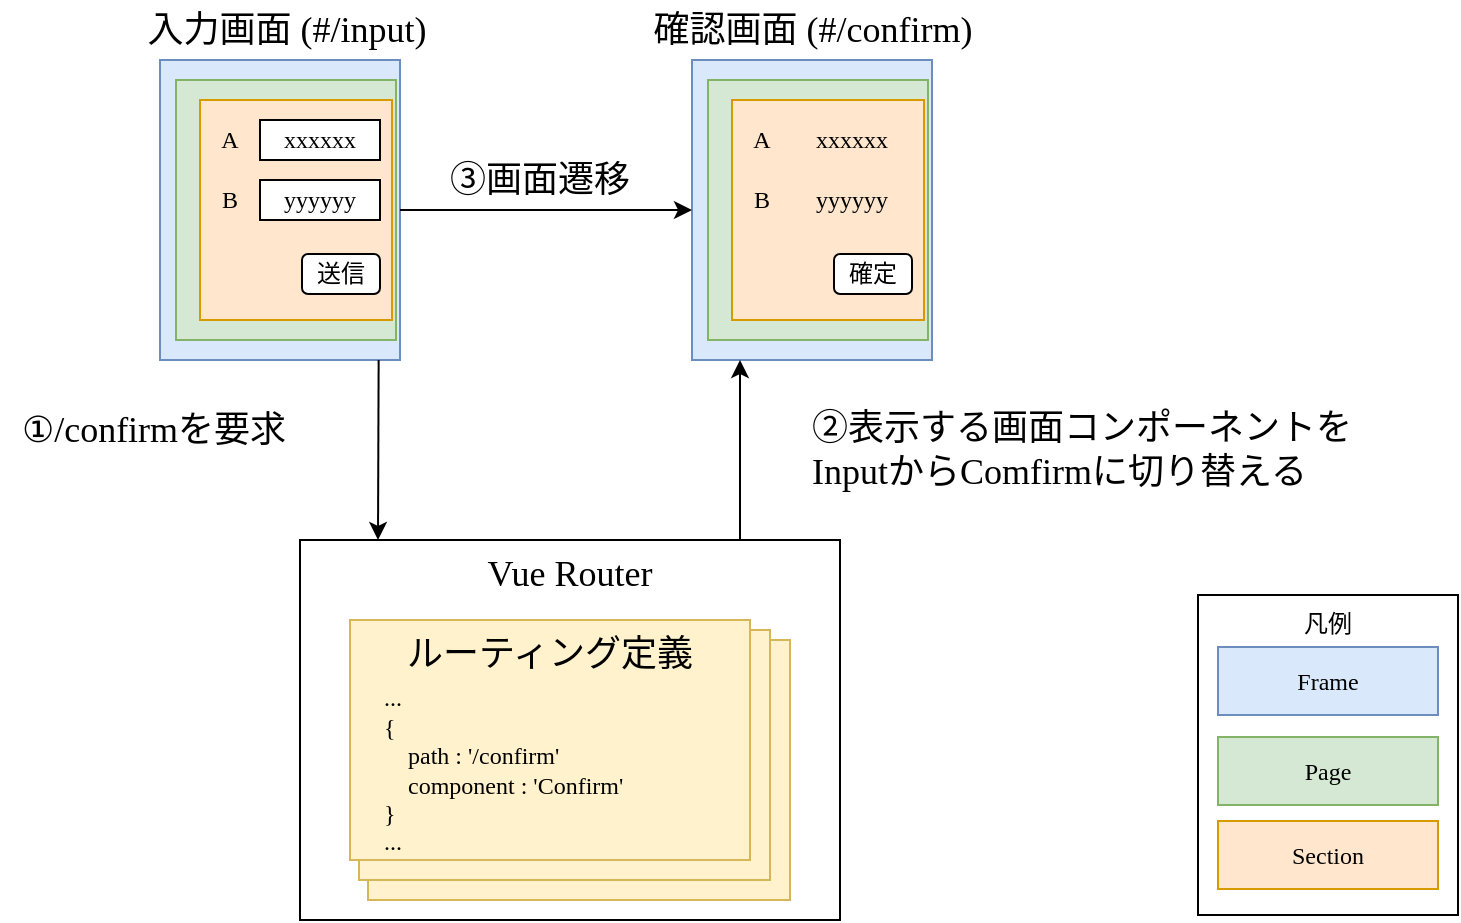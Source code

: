 <mxfile>
    <diagram id="odASkB5klh0c8-6Lc0ej" name="ページ1">
        <mxGraphModel dx="486" dy="429" grid="1" gridSize="10" guides="1" tooltips="1" connect="1" arrows="1" fold="1" page="1" pageScale="1" pageWidth="827" pageHeight="1169" math="0" shadow="0">
            <root>
                <mxCell id="0"/>
                <mxCell id="1" parent="0"/>
                <mxCell id="35" value="ルーティング定義" style="rounded=0;whiteSpace=wrap;html=1;fillColor=#fff2cc;align=center;verticalAlign=top;strokeColor=#d6b656;fontFamily=Noto Sans JP;fontSource=https%3A%2F%2Ffonts.googleapis.com%2Fcss%3Ffamily%3DNoto%2BSans%2BJP;" parent="1" vertex="1">
                    <mxGeometry x="205" y="330" width="211" height="130" as="geometry"/>
                </mxCell>
                <mxCell id="34" value="ルーティング定義" style="rounded=0;whiteSpace=wrap;html=1;fillColor=#fff2cc;align=center;verticalAlign=top;strokeColor=#d6b656;fontFamily=Noto Sans JP;fontSource=https%3A%2F%2Ffonts.googleapis.com%2Fcss%3Ffamily%3DNoto%2BSans%2BJP;" parent="1" vertex="1">
                    <mxGeometry x="200.5" y="325" width="205.5" height="125" as="geometry"/>
                </mxCell>
                <mxCell id="33" value="凡例" style="rounded=0;whiteSpace=wrap;html=1;verticalAlign=top;fontFamily=Noto Sans JP;fontSource=https%3A%2F%2Ffonts.googleapis.com%2Fcss%3Ffamily%3DNoto%2BSans%2BJP;" parent="1" vertex="1">
                    <mxGeometry x="620" y="307.5" width="130" height="160" as="geometry"/>
                </mxCell>
                <mxCell id="2" value="Frame" style="rounded=0;whiteSpace=wrap;html=1;fillColor=#dae8fc;strokeColor=#6c8ebf;fontFamily=Noto Sans JP;fontSource=https%3A%2F%2Ffonts.googleapis.com%2Fcss%3Ffamily%3DNoto%2BSans%2BJP;" parent="1" vertex="1">
                    <mxGeometry x="630" y="333.5" width="110" height="34" as="geometry"/>
                </mxCell>
                <mxCell id="3" value="Page" style="rounded=0;whiteSpace=wrap;html=1;fillColor=#d5e8d4;strokeColor=#82b366;fontFamily=Noto Sans JP;fontSource=https%3A%2F%2Ffonts.googleapis.com%2Fcss%3Ffamily%3DNoto%2BSans%2BJP;" parent="1" vertex="1">
                    <mxGeometry x="630" y="378.5" width="110" height="34" as="geometry"/>
                </mxCell>
                <mxCell id="4" value="Section" style="rounded=0;whiteSpace=wrap;html=1;fillColor=#ffe6cc;strokeColor=#d79b00;fontFamily=Noto Sans JP;fontSource=https%3A%2F%2Ffonts.googleapis.com%2Fcss%3Ffamily%3DNoto%2BSans%2BJP;" parent="1" vertex="1">
                    <mxGeometry x="630" y="420.5" width="110" height="34" as="geometry"/>
                </mxCell>
                <mxCell id="5" value="" style="rounded=0;whiteSpace=wrap;html=1;fillColor=#dae8fc;strokeColor=#6c8ebf;fontFamily=Noto Sans JP;fontSource=https%3A%2F%2Ffonts.googleapis.com%2Fcss%3Ffamily%3DNoto%2BSans%2BJP;" parent="1" vertex="1">
                    <mxGeometry x="101" y="40" width="120" height="150" as="geometry"/>
                </mxCell>
                <mxCell id="6" value="" style="rounded=0;whiteSpace=wrap;html=1;fillColor=#d5e8d4;strokeColor=#82b366;fontFamily=Noto Sans JP;fontSource=https%3A%2F%2Ffonts.googleapis.com%2Fcss%3Ffamily%3DNoto%2BSans%2BJP;" parent="1" vertex="1">
                    <mxGeometry x="109" y="50" width="110" height="130" as="geometry"/>
                </mxCell>
                <mxCell id="7" value="" style="rounded=0;whiteSpace=wrap;html=1;fillColor=#ffe6cc;strokeColor=#d79b00;fontFamily=Noto Sans JP;fontSource=https%3A%2F%2Ffonts.googleapis.com%2Fcss%3Ffamily%3DNoto%2BSans%2BJP;" parent="1" vertex="1">
                    <mxGeometry x="121" y="60" width="96" height="110" as="geometry"/>
                </mxCell>
                <mxCell id="8" value="xxxxxx" style="rounded=0;whiteSpace=wrap;html=1;fontFamily=Noto Sans JP;fontSource=https%3A%2F%2Ffonts.googleapis.com%2Fcss%3Ffamily%3DNoto%2BSans%2BJP;" parent="1" vertex="1">
                    <mxGeometry x="151" y="70" width="60" height="20" as="geometry"/>
                </mxCell>
                <mxCell id="9" value="A" style="text;html=1;strokeColor=none;fillColor=none;align=center;verticalAlign=middle;whiteSpace=wrap;rounded=0;fontFamily=Noto Sans JP;fontSource=https%3A%2F%2Ffonts.googleapis.com%2Fcss%3Ffamily%3DNoto%2BSans%2BJP;" parent="1" vertex="1">
                    <mxGeometry x="126" y="70" width="20" height="20" as="geometry"/>
                </mxCell>
                <mxCell id="11" value="yyyyyy" style="rounded=0;whiteSpace=wrap;html=1;fontFamily=Noto Sans JP;fontSource=https%3A%2F%2Ffonts.googleapis.com%2Fcss%3Ffamily%3DNoto%2BSans%2BJP;" parent="1" vertex="1">
                    <mxGeometry x="151" y="100" width="60" height="20" as="geometry"/>
                </mxCell>
                <mxCell id="12" value="B" style="text;html=1;strokeColor=none;fillColor=none;align=center;verticalAlign=middle;whiteSpace=wrap;rounded=0;fontFamily=Noto Sans JP;fontSource=https%3A%2F%2Ffonts.googleapis.com%2Fcss%3Ffamily%3DNoto%2BSans%2BJP;" parent="1" vertex="1">
                    <mxGeometry x="126" y="100" width="20" height="20" as="geometry"/>
                </mxCell>
                <mxCell id="13" value="送信" style="rounded=1;whiteSpace=wrap;html=1;fontFamily=Noto Sans JP;fontSource=https%3A%2F%2Ffonts.googleapis.com%2Fcss%3Ffamily%3DNoto%2BSans%2BJP;" parent="1" vertex="1">
                    <mxGeometry x="172" y="137" width="39" height="20" as="geometry"/>
                </mxCell>
                <mxCell id="14" value="" style="rounded=0;whiteSpace=wrap;html=1;fillColor=#dae8fc;strokeColor=#6c8ebf;fontFamily=Noto Sans JP;fontSource=https%3A%2F%2Ffonts.googleapis.com%2Fcss%3Ffamily%3DNoto%2BSans%2BJP;" parent="1" vertex="1">
                    <mxGeometry x="367" y="40" width="120" height="150" as="geometry"/>
                </mxCell>
                <mxCell id="15" value="" style="rounded=0;whiteSpace=wrap;html=1;fillColor=#d5e8d4;strokeColor=#82b366;fontFamily=Noto Sans JP;fontSource=https%3A%2F%2Ffonts.googleapis.com%2Fcss%3Ffamily%3DNoto%2BSans%2BJP;" parent="1" vertex="1">
                    <mxGeometry x="375" y="50" width="110" height="130" as="geometry"/>
                </mxCell>
                <mxCell id="16" value="" style="rounded=0;whiteSpace=wrap;html=1;fillColor=#ffe6cc;strokeColor=#d79b00;fontFamily=Noto Sans JP;fontSource=https%3A%2F%2Ffonts.googleapis.com%2Fcss%3Ffamily%3DNoto%2BSans%2BJP;" parent="1" vertex="1">
                    <mxGeometry x="387" y="60" width="96" height="110" as="geometry"/>
                </mxCell>
                <mxCell id="17" value="xxxxxx" style="rounded=0;whiteSpace=wrap;html=1;fillColor=none;strokeColor=none;fontFamily=Noto Sans JP;fontSource=https%3A%2F%2Ffonts.googleapis.com%2Fcss%3Ffamily%3DNoto%2BSans%2BJP;" parent="1" vertex="1">
                    <mxGeometry x="417" y="70" width="60" height="20" as="geometry"/>
                </mxCell>
                <mxCell id="18" value="A" style="text;html=1;strokeColor=none;fillColor=none;align=center;verticalAlign=middle;whiteSpace=wrap;rounded=0;fontFamily=Noto Sans JP;fontSource=https%3A%2F%2Ffonts.googleapis.com%2Fcss%3Ffamily%3DNoto%2BSans%2BJP;" parent="1" vertex="1">
                    <mxGeometry x="392" y="70" width="20" height="20" as="geometry"/>
                </mxCell>
                <mxCell id="19" value="yyyyyy" style="rounded=0;whiteSpace=wrap;html=1;fillColor=none;strokeColor=none;fontFamily=Noto Sans JP;fontSource=https%3A%2F%2Ffonts.googleapis.com%2Fcss%3Ffamily%3DNoto%2BSans%2BJP;" parent="1" vertex="1">
                    <mxGeometry x="417" y="100" width="60" height="20" as="geometry"/>
                </mxCell>
                <mxCell id="20" value="B" style="text;html=1;strokeColor=none;fillColor=none;align=center;verticalAlign=middle;whiteSpace=wrap;rounded=0;fontFamily=Noto Sans JP;fontSource=https%3A%2F%2Ffonts.googleapis.com%2Fcss%3Ffamily%3DNoto%2BSans%2BJP;" parent="1" vertex="1">
                    <mxGeometry x="392" y="100" width="20" height="20" as="geometry"/>
                </mxCell>
                <mxCell id="21" value="確定" style="rounded=1;whiteSpace=wrap;html=1;fontFamily=Noto Sans JP;fontSource=https%3A%2F%2Ffonts.googleapis.com%2Fcss%3Ffamily%3DNoto%2BSans%2BJP;" parent="1" vertex="1">
                    <mxGeometry x="438" y="137" width="39" height="20" as="geometry"/>
                </mxCell>
                <mxCell id="22" value="Vue Router" style="rounded=0;whiteSpace=wrap;html=1;fillColor=none;verticalAlign=top;fontSize=18;fontFamily=Noto Sans JP;fontSource=https%3A%2F%2Ffonts.googleapis.com%2Fcss%3Ffamily%3DNoto%2BSans%2BJP;" parent="1" vertex="1">
                    <mxGeometry x="171" y="280" width="270" height="190" as="geometry"/>
                </mxCell>
                <mxCell id="23" value="ルーティング定義" style="rounded=0;whiteSpace=wrap;html=1;fillColor=#fff2cc;align=center;verticalAlign=top;strokeColor=#d6b656;fontSize=18;fontFamily=Noto Sans JP;fontSource=https%3A%2F%2Ffonts.googleapis.com%2Fcss%3Ffamily%3DNoto%2BSans%2BJP;" parent="1" vertex="1">
                    <mxGeometry x="196" y="320" width="200" height="120" as="geometry"/>
                </mxCell>
                <mxCell id="24" value="...&lt;br&gt;{&lt;br&gt;&amp;nbsp; &amp;nbsp; path : '/confirm'&lt;br&gt;&amp;nbsp; &amp;nbsp; component : 'Confirm'&lt;br&gt;}&lt;br&gt;..." style="text;html=1;strokeColor=none;fillColor=none;align=left;verticalAlign=middle;whiteSpace=wrap;rounded=0;fontFamily=Noto Sans JP;fontSource=https%3A%2F%2Ffonts.googleapis.com%2Fcss%3Ffamily%3DNoto%2BSans%2BJP;" parent="1" vertex="1">
                    <mxGeometry x="211" y="345" width="159" height="100" as="geometry"/>
                </mxCell>
                <mxCell id="25" value="" style="endArrow=classic;html=1;exitX=0.911;exitY=1;exitDx=0;exitDy=0;exitPerimeter=0;fontFamily=Noto Sans JP;fontSource=https%3A%2F%2Ffonts.googleapis.com%2Fcss%3Ffamily%3DNoto%2BSans%2BJP;" parent="1" source="5" edge="1">
                    <mxGeometry width="50" height="50" relative="1" as="geometry">
                        <mxPoint x="261" y="320" as="sourcePoint"/>
                        <mxPoint x="210" y="280" as="targetPoint"/>
                    </mxGeometry>
                </mxCell>
                <mxCell id="26" value="" style="endArrow=classic;html=1;entryX=0.25;entryY=1;entryDx=0;entryDy=0;fontFamily=Noto Sans JP;fontSource=https%3A%2F%2Ffonts.googleapis.com%2Fcss%3Ffamily%3DNoto%2BSans%2BJP;" parent="1" edge="1">
                    <mxGeometry width="50" height="50" relative="1" as="geometry">
                        <mxPoint x="391" y="280" as="sourcePoint"/>
                        <mxPoint x="391" y="190" as="targetPoint"/>
                    </mxGeometry>
                </mxCell>
                <mxCell id="27" value="" style="endArrow=classic;html=1;exitX=1;exitY=0.5;exitDx=0;exitDy=0;entryX=0;entryY=0.5;entryDx=0;entryDy=0;fontFamily=Noto Sans JP;fontSource=https%3A%2F%2Ffonts.googleapis.com%2Fcss%3Ffamily%3DNoto%2BSans%2BJP;" parent="1" source="5" target="14" edge="1">
                    <mxGeometry width="50" height="50" relative="1" as="geometry">
                        <mxPoint x="220.32" y="200" as="sourcePoint"/>
                        <mxPoint x="220.34" y="288.05" as="targetPoint"/>
                    </mxGeometry>
                </mxCell>
                <mxCell id="28" value="①/confirmを要求" style="text;html=1;strokeColor=none;fillColor=none;align=center;verticalAlign=middle;whiteSpace=wrap;rounded=0;fontSize=18;fontFamily=Noto Sans JP;fontSource=https%3A%2F%2Ffonts.googleapis.com%2Fcss%3Ffamily%3DNoto%2BSans%2BJP;" parent="1" vertex="1">
                    <mxGeometry x="21" y="210" width="154" height="30" as="geometry"/>
                </mxCell>
                <mxCell id="29" value="②表示する画面コンポーネントを&lt;br style=&quot;font-size: 18px;&quot;&gt;&lt;div style=&quot;text-align: left; font-size: 18px;&quot;&gt;&lt;span style=&quot;font-size: 18px;&quot;&gt;InputからComfirmに切り替える&lt;/span&gt;&lt;/div&gt;" style="text;html=1;strokeColor=none;fillColor=none;align=center;verticalAlign=middle;whiteSpace=wrap;rounded=0;fontSize=18;fontFamily=Noto Sans JP;fontSource=https%3A%2F%2Ffonts.googleapis.com%2Fcss%3Ffamily%3DNoto%2BSans%2BJP;" parent="1" vertex="1">
                    <mxGeometry x="417" y="220" width="290" height="30" as="geometry"/>
                </mxCell>
                <mxCell id="30" value="入力画面 (#/input)" style="text;html=1;strokeColor=none;fillColor=none;align=center;verticalAlign=middle;whiteSpace=wrap;rounded=0;fontSize=18;fontFamily=Noto Sans JP;fontSource=https%3A%2F%2Ffonts.googleapis.com%2Fcss%3Ffamily%3DNoto%2BSans%2BJP;" parent="1" vertex="1">
                    <mxGeometry x="81.75" y="10" width="164.5" height="30" as="geometry"/>
                </mxCell>
                <mxCell id="31" value="確認画面 (#/confirm)" style="text;html=1;strokeColor=none;fillColor=none;align=center;verticalAlign=middle;whiteSpace=wrap;rounded=0;fontSize=18;fontFamily=Noto Sans JP;fontSource=https%3A%2F%2Ffonts.googleapis.com%2Fcss%3Ffamily%3DNoto%2BSans%2BJP;" parent="1" vertex="1">
                    <mxGeometry x="334.69" y="10" width="184.62" height="30" as="geometry"/>
                </mxCell>
                <mxCell id="32" value="③画面遷移" style="text;html=1;strokeColor=none;fillColor=none;align=center;verticalAlign=middle;whiteSpace=wrap;rounded=0;fontSize=18;fontFamily=Noto Sans JP;fontSource=https%3A%2F%2Ffonts.googleapis.com%2Fcss%3Ffamily%3DNoto%2BSans%2BJP;" parent="1" vertex="1">
                    <mxGeometry x="235.5" y="85" width="110" height="30" as="geometry"/>
                </mxCell>
            </root>
        </mxGraphModel>
    </diagram>
</mxfile>